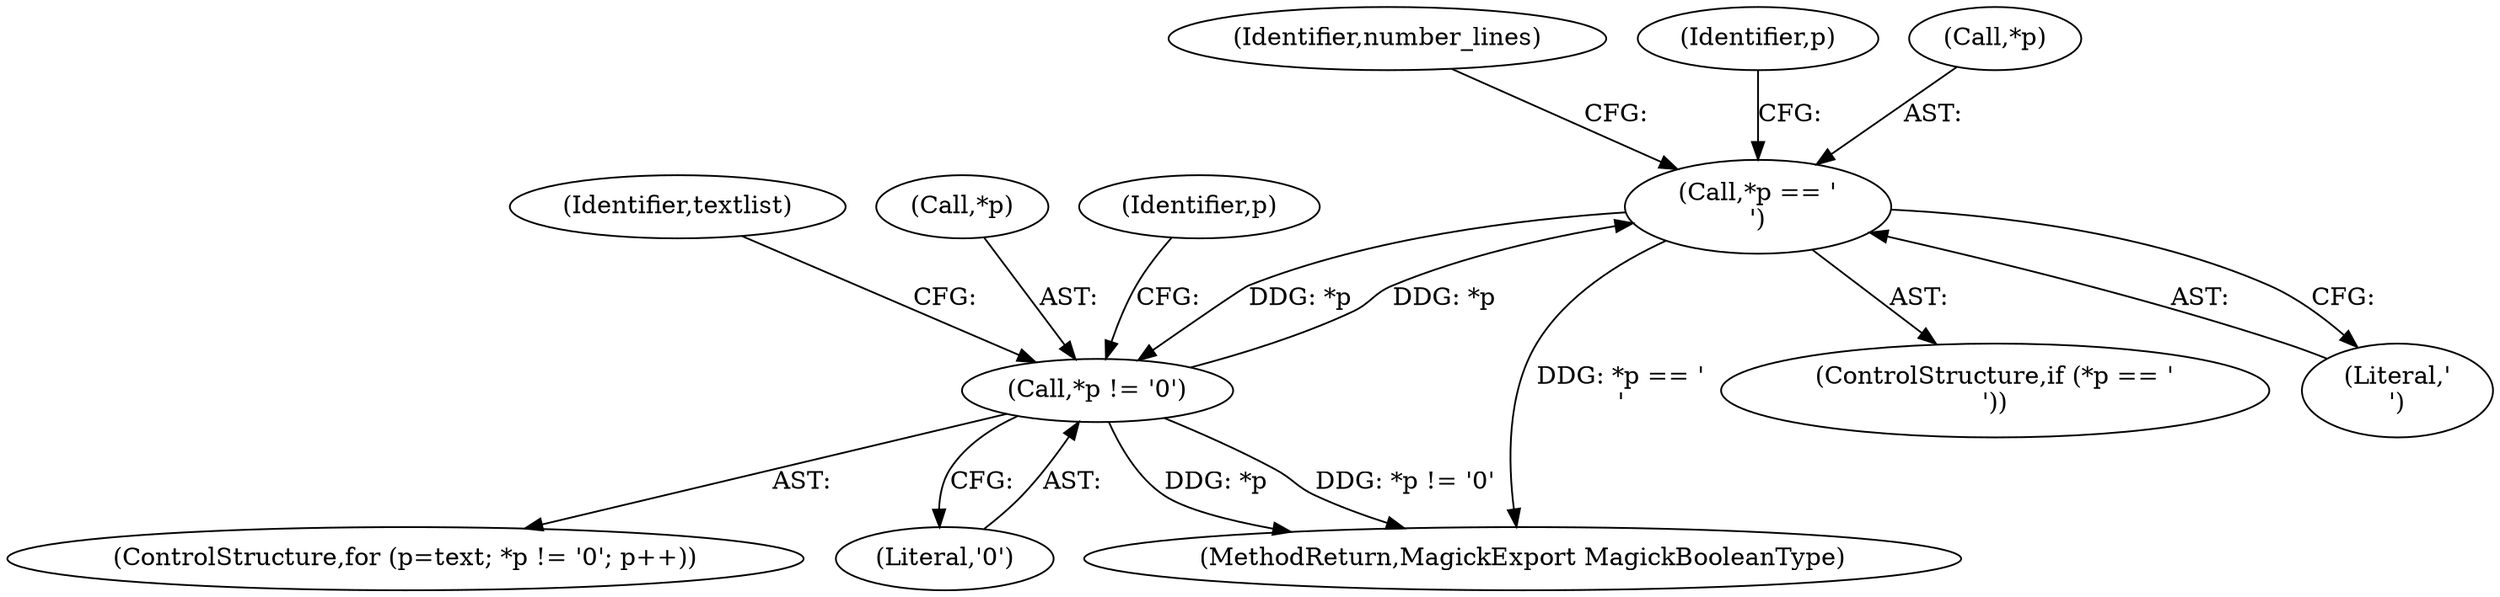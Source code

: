 digraph "0_ImageMagick_f595a1985233c399a05c0c37cc41de16a90dd025@pointer" {
"1000221" [label="(Call,*p == '\n')"];
"1000214" [label="(Call,*p != '\0')"];
"1000221" [label="(Call,*p == '\n')"];
"1000224" [label="(Literal,'\n')"];
"1002025" [label="(MethodReturn,MagickExport MagickBooleanType)"];
"1000226" [label="(Identifier,number_lines)"];
"1000228" [label="(Identifier,textlist)"];
"1000214" [label="(Call,*p != '\0')"];
"1000210" [label="(ControlStructure,for (p=text; *p != '\0'; p++))"];
"1000215" [label="(Call,*p)"];
"1000223" [label="(Identifier,p)"];
"1000221" [label="(Call,*p == '\n')"];
"1000219" [label="(Identifier,p)"];
"1000217" [label="(Literal,'\0')"];
"1000220" [label="(ControlStructure,if (*p == '\n'))"];
"1000222" [label="(Call,*p)"];
"1000221" -> "1000220"  [label="AST: "];
"1000221" -> "1000224"  [label="CFG: "];
"1000222" -> "1000221"  [label="AST: "];
"1000224" -> "1000221"  [label="AST: "];
"1000226" -> "1000221"  [label="CFG: "];
"1000219" -> "1000221"  [label="CFG: "];
"1000221" -> "1002025"  [label="DDG: *p == '\n'"];
"1000221" -> "1000214"  [label="DDG: *p"];
"1000214" -> "1000221"  [label="DDG: *p"];
"1000214" -> "1000210"  [label="AST: "];
"1000214" -> "1000217"  [label="CFG: "];
"1000215" -> "1000214"  [label="AST: "];
"1000217" -> "1000214"  [label="AST: "];
"1000223" -> "1000214"  [label="CFG: "];
"1000228" -> "1000214"  [label="CFG: "];
"1000214" -> "1002025"  [label="DDG: *p != '\0'"];
"1000214" -> "1002025"  [label="DDG: *p"];
}
